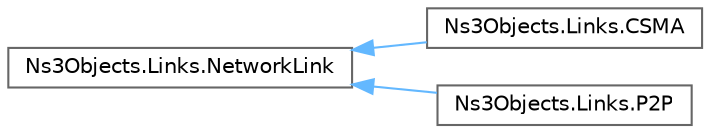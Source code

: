 digraph "Graphical Class Hierarchy"
{
 // LATEX_PDF_SIZE
  bgcolor="transparent";
  edge [fontname=Helvetica,fontsize=10,labelfontname=Helvetica,labelfontsize=10];
  node [fontname=Helvetica,fontsize=10,shape=box,height=0.2,width=0.4];
  rankdir="LR";
  Node0 [id="Node000000",label="Ns3Objects.Links.NetworkLink",height=0.2,width=0.4,color="grey40", fillcolor="white", style="filled",URL="$interface_ns3_objects_1_1_links_1_1_network_link.html",tooltip=" "];
  Node0 -> Node1 [id="edge14_Node000000_Node000001",dir="back",color="steelblue1",style="solid",tooltip=" "];
  Node1 [id="Node000001",label="Ns3Objects.Links.CSMA",height=0.2,width=0.4,color="grey40", fillcolor="white", style="filled",URL="$class_ns3_objects_1_1_links_1_1_c_s_m_a.html",tooltip=" "];
  Node0 -> Node2 [id="edge15_Node000000_Node000002",dir="back",color="steelblue1",style="solid",tooltip=" "];
  Node2 [id="Node000002",label="Ns3Objects.Links.P2P",height=0.2,width=0.4,color="grey40", fillcolor="white", style="filled",URL="$class_ns3_objects_1_1_links_1_1_p2_p.html",tooltip=" "];
}
